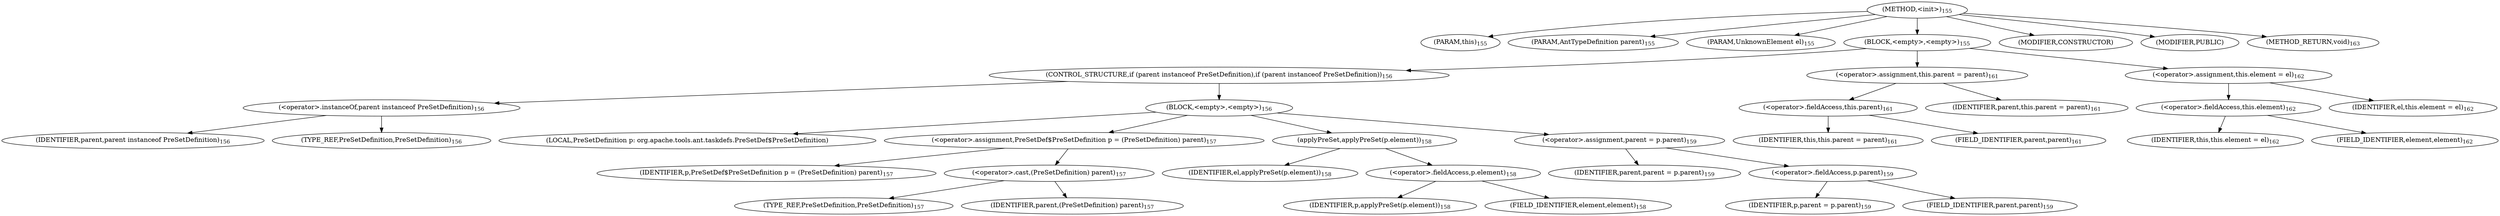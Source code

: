 digraph "&lt;init&gt;" {  
"208" [label = <(METHOD,&lt;init&gt;)<SUB>155</SUB>> ]
"14" [label = <(PARAM,this)<SUB>155</SUB>> ]
"209" [label = <(PARAM,AntTypeDefinition parent)<SUB>155</SUB>> ]
"210" [label = <(PARAM,UnknownElement el)<SUB>155</SUB>> ]
"211" [label = <(BLOCK,&lt;empty&gt;,&lt;empty&gt;)<SUB>155</SUB>> ]
"212" [label = <(CONTROL_STRUCTURE,if (parent instanceof PreSetDefinition),if (parent instanceof PreSetDefinition))<SUB>156</SUB>> ]
"213" [label = <(&lt;operator&gt;.instanceOf,parent instanceof PreSetDefinition)<SUB>156</SUB>> ]
"214" [label = <(IDENTIFIER,parent,parent instanceof PreSetDefinition)<SUB>156</SUB>> ]
"215" [label = <(TYPE_REF,PreSetDefinition,PreSetDefinition)<SUB>156</SUB>> ]
"216" [label = <(BLOCK,&lt;empty&gt;,&lt;empty&gt;)<SUB>156</SUB>> ]
"217" [label = <(LOCAL,PreSetDefinition p: org.apache.tools.ant.taskdefs.PreSetDef$PreSetDefinition)> ]
"218" [label = <(&lt;operator&gt;.assignment,PreSetDef$PreSetDefinition p = (PreSetDefinition) parent)<SUB>157</SUB>> ]
"219" [label = <(IDENTIFIER,p,PreSetDef$PreSetDefinition p = (PreSetDefinition) parent)<SUB>157</SUB>> ]
"220" [label = <(&lt;operator&gt;.cast,(PreSetDefinition) parent)<SUB>157</SUB>> ]
"221" [label = <(TYPE_REF,PreSetDefinition,PreSetDefinition)<SUB>157</SUB>> ]
"222" [label = <(IDENTIFIER,parent,(PreSetDefinition) parent)<SUB>157</SUB>> ]
"223" [label = <(applyPreSet,applyPreSet(p.element))<SUB>158</SUB>> ]
"224" [label = <(IDENTIFIER,el,applyPreSet(p.element))<SUB>158</SUB>> ]
"225" [label = <(&lt;operator&gt;.fieldAccess,p.element)<SUB>158</SUB>> ]
"226" [label = <(IDENTIFIER,p,applyPreSet(p.element))<SUB>158</SUB>> ]
"227" [label = <(FIELD_IDENTIFIER,element,element)<SUB>158</SUB>> ]
"228" [label = <(&lt;operator&gt;.assignment,parent = p.parent)<SUB>159</SUB>> ]
"229" [label = <(IDENTIFIER,parent,parent = p.parent)<SUB>159</SUB>> ]
"230" [label = <(&lt;operator&gt;.fieldAccess,p.parent)<SUB>159</SUB>> ]
"231" [label = <(IDENTIFIER,p,parent = p.parent)<SUB>159</SUB>> ]
"232" [label = <(FIELD_IDENTIFIER,parent,parent)<SUB>159</SUB>> ]
"233" [label = <(&lt;operator&gt;.assignment,this.parent = parent)<SUB>161</SUB>> ]
"234" [label = <(&lt;operator&gt;.fieldAccess,this.parent)<SUB>161</SUB>> ]
"13" [label = <(IDENTIFIER,this,this.parent = parent)<SUB>161</SUB>> ]
"235" [label = <(FIELD_IDENTIFIER,parent,parent)<SUB>161</SUB>> ]
"236" [label = <(IDENTIFIER,parent,this.parent = parent)<SUB>161</SUB>> ]
"237" [label = <(&lt;operator&gt;.assignment,this.element = el)<SUB>162</SUB>> ]
"238" [label = <(&lt;operator&gt;.fieldAccess,this.element)<SUB>162</SUB>> ]
"15" [label = <(IDENTIFIER,this,this.element = el)<SUB>162</SUB>> ]
"239" [label = <(FIELD_IDENTIFIER,element,element)<SUB>162</SUB>> ]
"240" [label = <(IDENTIFIER,el,this.element = el)<SUB>162</SUB>> ]
"241" [label = <(MODIFIER,CONSTRUCTOR)> ]
"242" [label = <(MODIFIER,PUBLIC)> ]
"243" [label = <(METHOD_RETURN,void)<SUB>163</SUB>> ]
  "208" -> "14" 
  "208" -> "209" 
  "208" -> "210" 
  "208" -> "211" 
  "208" -> "241" 
  "208" -> "242" 
  "208" -> "243" 
  "211" -> "212" 
  "211" -> "233" 
  "211" -> "237" 
  "212" -> "213" 
  "212" -> "216" 
  "213" -> "214" 
  "213" -> "215" 
  "216" -> "217" 
  "216" -> "218" 
  "216" -> "223" 
  "216" -> "228" 
  "218" -> "219" 
  "218" -> "220" 
  "220" -> "221" 
  "220" -> "222" 
  "223" -> "224" 
  "223" -> "225" 
  "225" -> "226" 
  "225" -> "227" 
  "228" -> "229" 
  "228" -> "230" 
  "230" -> "231" 
  "230" -> "232" 
  "233" -> "234" 
  "233" -> "236" 
  "234" -> "13" 
  "234" -> "235" 
  "237" -> "238" 
  "237" -> "240" 
  "238" -> "15" 
  "238" -> "239" 
}
